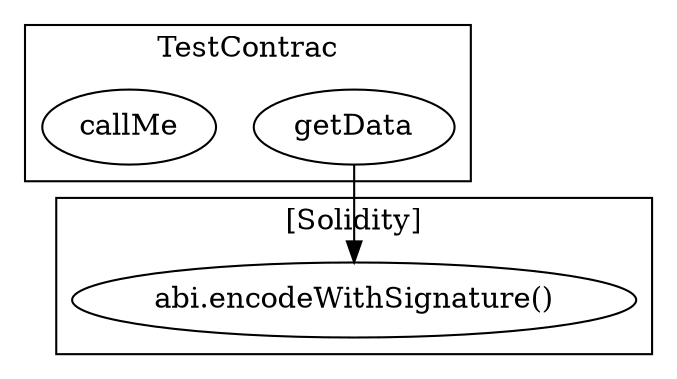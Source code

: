 strict digraph {
subgraph cluster_614_TestContrac {
label = "TestContrac"
"614_getData" [label="getData"]
"614_callMe" [label="callMe"]
}subgraph cluster_solidity {
label = "[Solidity]"
"abi.encodeWithSignature()" 
"614_getData" -> "abi.encodeWithSignature()"
}
}